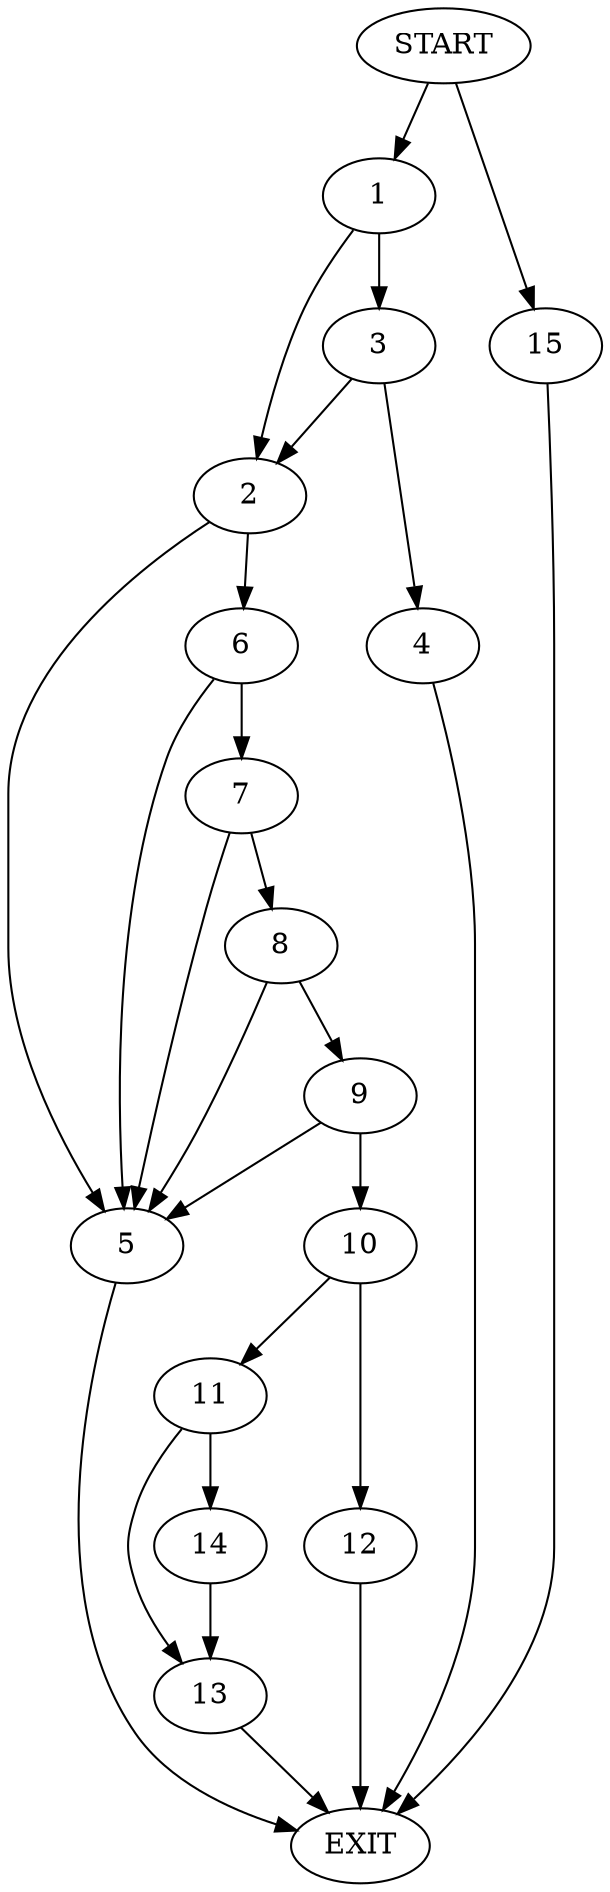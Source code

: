 digraph {
0 [label="START"]
16 [label="EXIT"]
0 -> 1
1 -> 2
1 -> 3
3 -> 2
3 -> 4
2 -> 5
2 -> 6
4 -> 16
5 -> 16
6 -> 7
6 -> 5
7 -> 5
7 -> 8
8 -> 9
8 -> 5
9 -> 5
9 -> 10
10 -> 11
10 -> 12
11 -> 13
11 -> 14
12 -> 16
14 -> 13
13 -> 16
0 -> 15
15 -> 16
}
